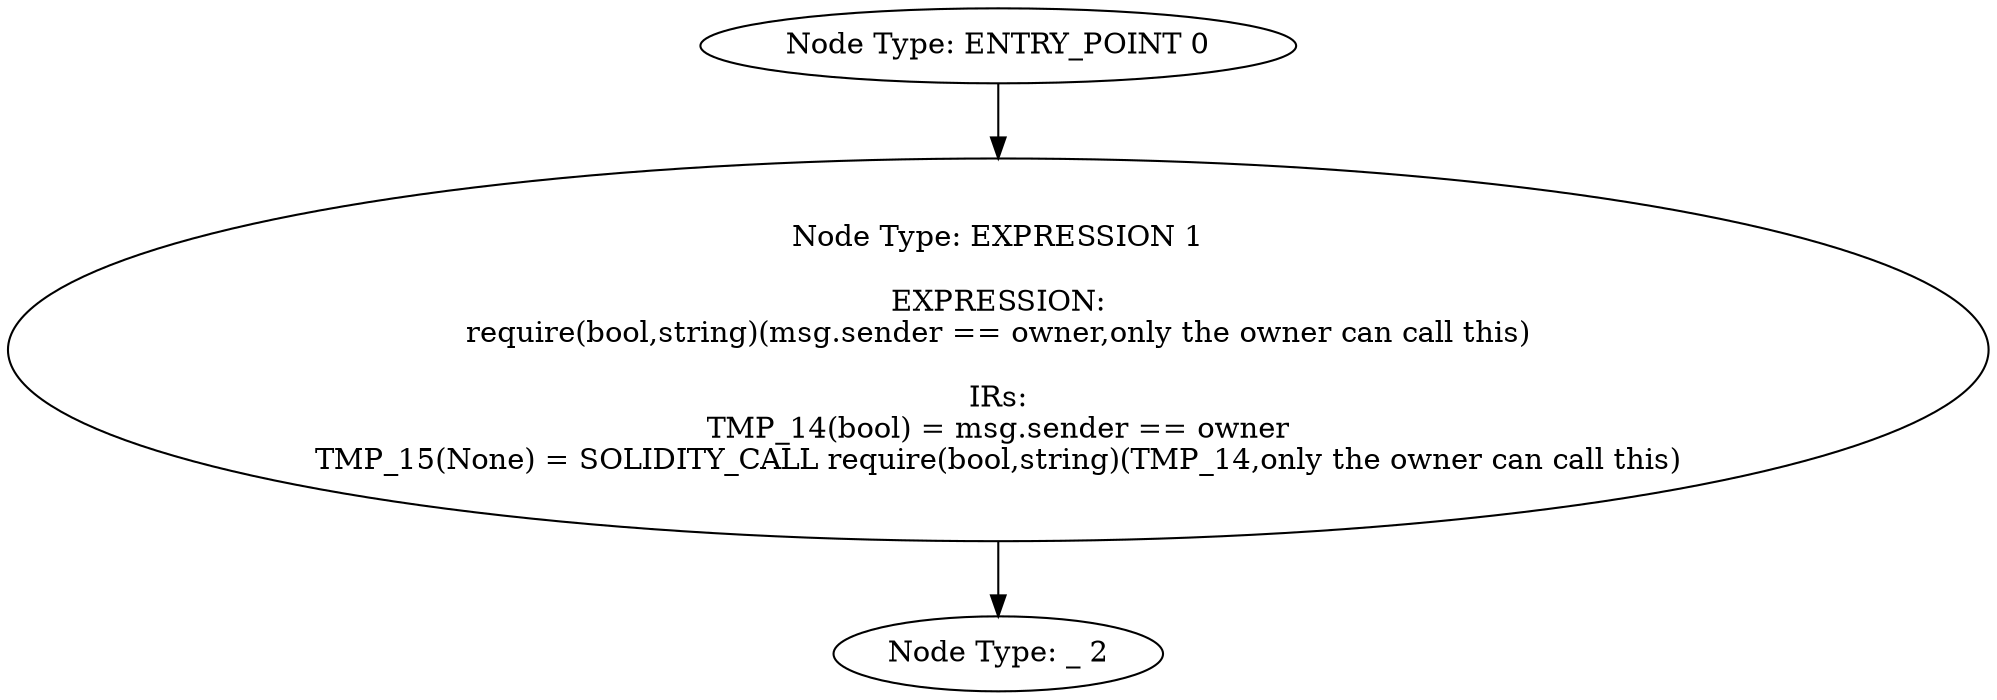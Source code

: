 digraph{
0[label="Node Type: ENTRY_POINT 0
"];
0->1;
1[label="Node Type: EXPRESSION 1

EXPRESSION:
require(bool,string)(msg.sender == owner,only the owner can call this)

IRs:
TMP_14(bool) = msg.sender == owner
TMP_15(None) = SOLIDITY_CALL require(bool,string)(TMP_14,only the owner can call this)"];
1->2;
2[label="Node Type: _ 2
"];
}
